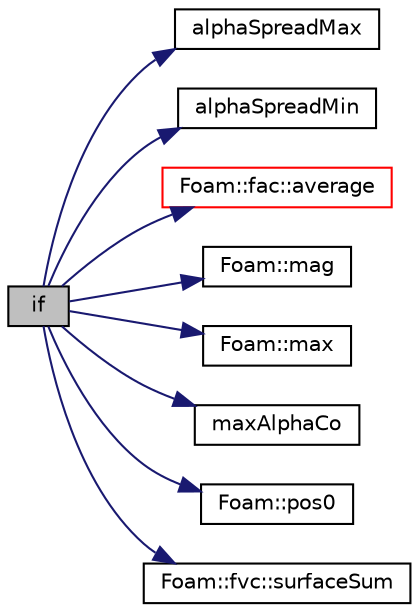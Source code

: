 digraph "if"
{
  bgcolor="transparent";
  edge [fontname="Helvetica",fontsize="10",labelfontname="Helvetica",labelfontsize="10"];
  node [fontname="Helvetica",fontsize="10",shape=record];
  rankdir="LR";
  Node1 [label="if",height=0.2,width=0.4,color="black", fillcolor="grey75", style="filled" fontcolor="black"];
  Node1 -> Node2 [color="midnightblue",fontsize="10",style="solid",fontname="Helvetica"];
  Node2 [label="alphaSpreadMax",height=0.2,width=0.4,color="black",URL="$multiphase_2VoF_2setRDeltaT_8H.html#acb572b7daedf7bb99963368806a85bba"];
  Node1 -> Node3 [color="midnightblue",fontsize="10",style="solid",fontname="Helvetica"];
  Node3 [label="alphaSpreadMin",height=0.2,width=0.4,color="black",URL="$multiphase_2VoF_2setRDeltaT_8H.html#a4c24c17fd6e6fd65d9d8a07ce470483e"];
  Node1 -> Node4 [color="midnightblue",fontsize="10",style="solid",fontname="Helvetica"];
  Node4 [label="Foam::fac::average",height=0.2,width=0.4,color="red",URL="$namespaceFoam_1_1fac.html#af896829fd8a544d53a4dc59905e30962",tooltip="Area-weighted average a edgeField creating a areaField. "];
  Node1 -> Node5 [color="midnightblue",fontsize="10",style="solid",fontname="Helvetica"];
  Node5 [label="Foam::mag",height=0.2,width=0.4,color="black",URL="$namespaceFoam.html#a834bb6faa2fd38f3b65634f2e1987e97"];
  Node1 -> Node6 [color="midnightblue",fontsize="10",style="solid",fontname="Helvetica"];
  Node6 [label="Foam::max",height=0.2,width=0.4,color="black",URL="$namespaceFoam.html#a0e0c00c14acbabe88eec56a8b0fa2806",tooltip="Find the max value in labelHashSet, optionally limited by second argument. "];
  Node1 -> Node7 [color="midnightblue",fontsize="10",style="solid",fontname="Helvetica"];
  Node7 [label="maxAlphaCo",height=0.2,width=0.4,color="black",URL="$icoReactingMultiphaseInterFoam_2alphaCourantNo_8H.html#ad02a3e94e1f4becf83a53288543e27c7"];
  Node1 -> Node8 [color="midnightblue",fontsize="10",style="solid",fontname="Helvetica"];
  Node8 [label="Foam::pos0",height=0.2,width=0.4,color="black",URL="$namespaceFoam.html#a20332254625749a295884af3fd7d9d1f"];
  Node1 -> Node9 [color="midnightblue",fontsize="10",style="solid",fontname="Helvetica"];
  Node9 [label="Foam::fvc::surfaceSum",height=0.2,width=0.4,color="black",URL="$namespaceFoam_1_1fvc.html#aa0a1e3c4ec02aa6a37f517c4d5270046"];
}
